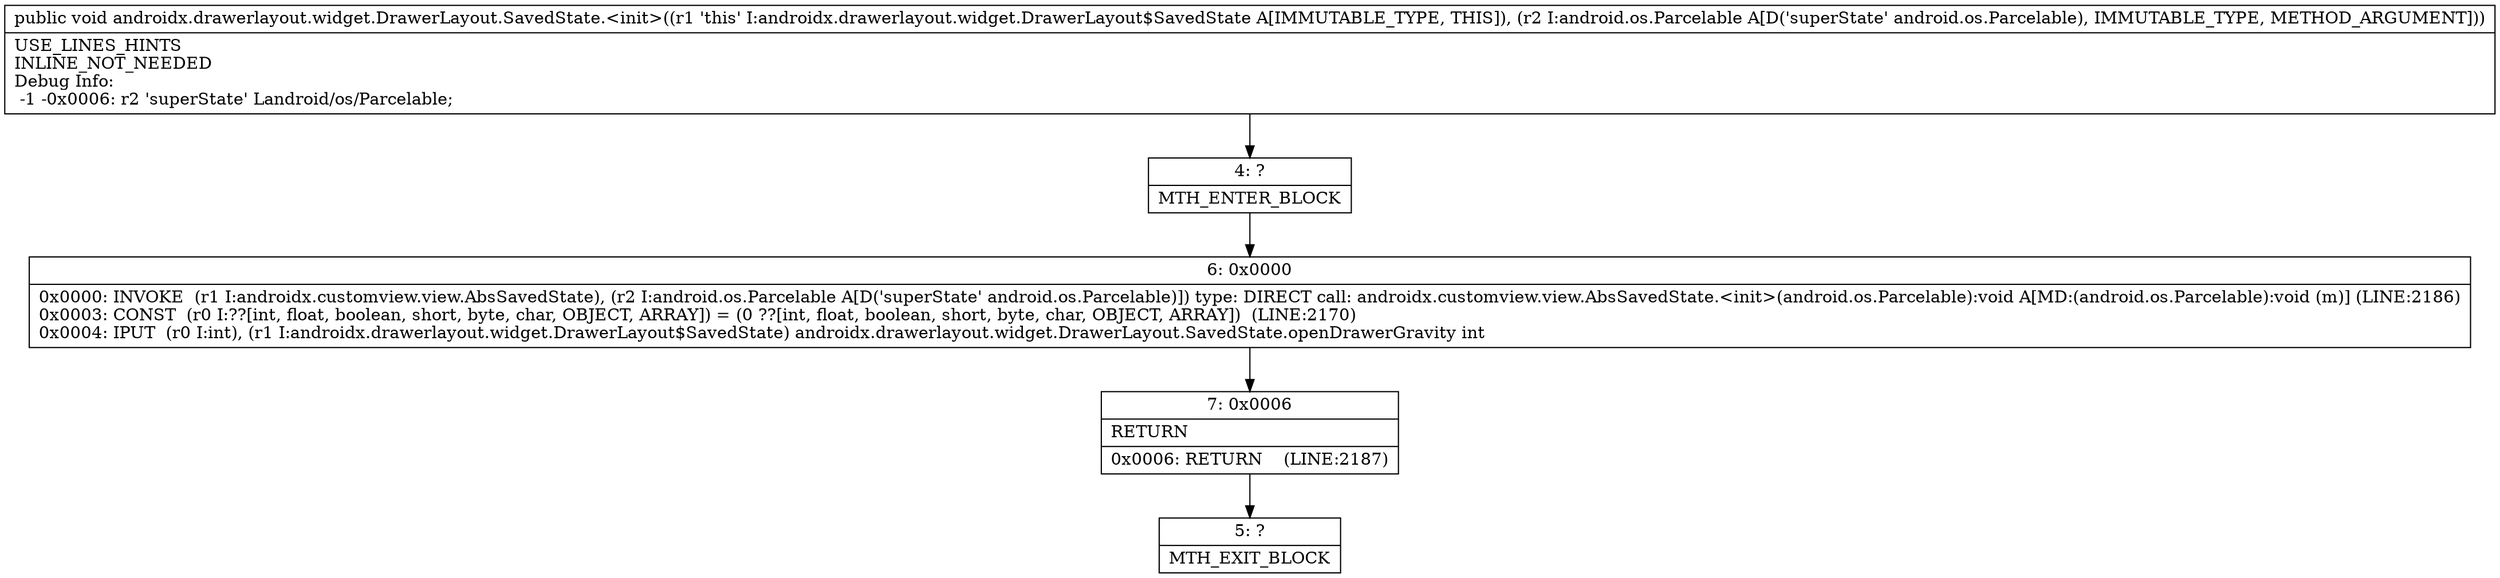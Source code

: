 digraph "CFG forandroidx.drawerlayout.widget.DrawerLayout.SavedState.\<init\>(Landroid\/os\/Parcelable;)V" {
Node_4 [shape=record,label="{4\:\ ?|MTH_ENTER_BLOCK\l}"];
Node_6 [shape=record,label="{6\:\ 0x0000|0x0000: INVOKE  (r1 I:androidx.customview.view.AbsSavedState), (r2 I:android.os.Parcelable A[D('superState' android.os.Parcelable)]) type: DIRECT call: androidx.customview.view.AbsSavedState.\<init\>(android.os.Parcelable):void A[MD:(android.os.Parcelable):void (m)] (LINE:2186)\l0x0003: CONST  (r0 I:??[int, float, boolean, short, byte, char, OBJECT, ARRAY]) = (0 ??[int, float, boolean, short, byte, char, OBJECT, ARRAY])  (LINE:2170)\l0x0004: IPUT  (r0 I:int), (r1 I:androidx.drawerlayout.widget.DrawerLayout$SavedState) androidx.drawerlayout.widget.DrawerLayout.SavedState.openDrawerGravity int \l}"];
Node_7 [shape=record,label="{7\:\ 0x0006|RETURN\l|0x0006: RETURN    (LINE:2187)\l}"];
Node_5 [shape=record,label="{5\:\ ?|MTH_EXIT_BLOCK\l}"];
MethodNode[shape=record,label="{public void androidx.drawerlayout.widget.DrawerLayout.SavedState.\<init\>((r1 'this' I:androidx.drawerlayout.widget.DrawerLayout$SavedState A[IMMUTABLE_TYPE, THIS]), (r2 I:android.os.Parcelable A[D('superState' android.os.Parcelable), IMMUTABLE_TYPE, METHOD_ARGUMENT]))  | USE_LINES_HINTS\lINLINE_NOT_NEEDED\lDebug Info:\l  \-1 \-0x0006: r2 'superState' Landroid\/os\/Parcelable;\l}"];
MethodNode -> Node_4;Node_4 -> Node_6;
Node_6 -> Node_7;
Node_7 -> Node_5;
}

